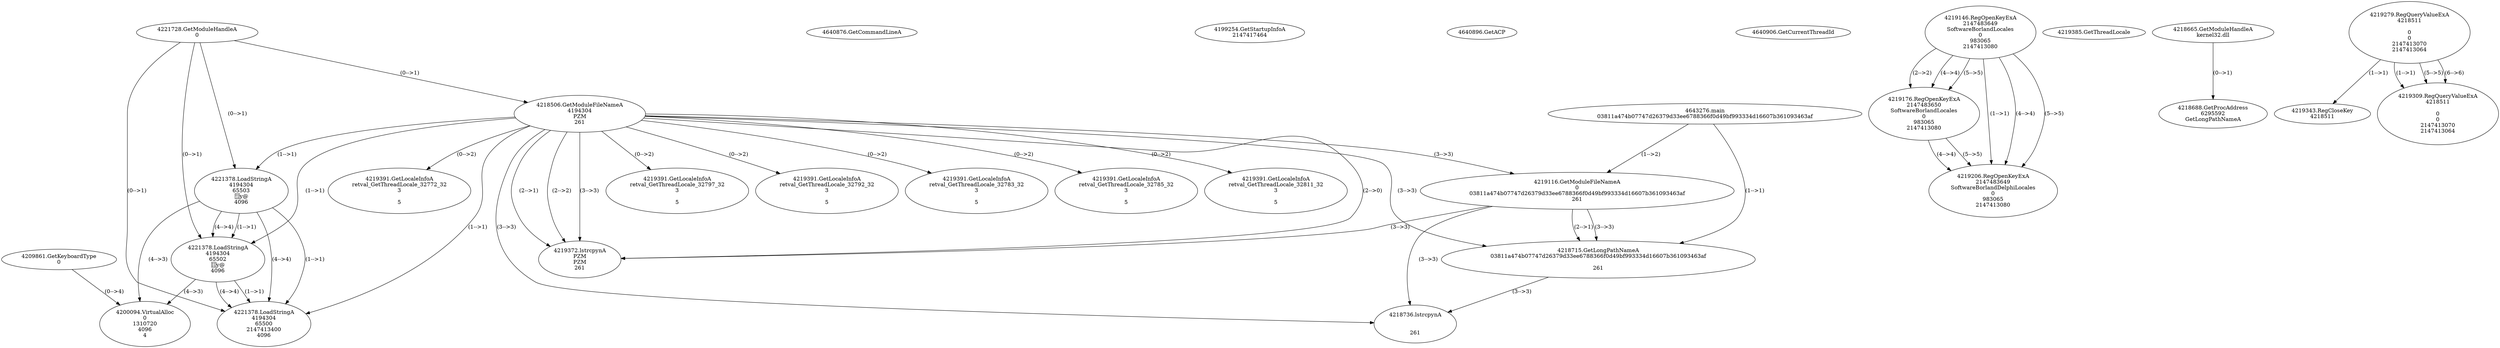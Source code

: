 // Global SCDG with merge call
digraph {
	0 [label="4643276.main
03811a474b07747d26379d33ee6788366f0d49bf993334d16607b361093463af"]
	1 [label="4221728.GetModuleHandleA
0"]
	2 [label="4209861.GetKeyboardType
0"]
	3 [label="4640876.GetCommandLineA
"]
	4 [label="4199254.GetStartupInfoA
2147417464"]
	5 [label="4640896.GetACP
"]
	6 [label="4640906.GetCurrentThreadId
"]
	7 [label="4218506.GetModuleFileNameA
4194304
PZM
261"]
	1 -> 7 [label="(0-->1)"]
	8 [label="4219116.GetModuleFileNameA
0
03811a474b07747d26379d33ee6788366f0d49bf993334d16607b361093463af
261"]
	0 -> 8 [label="(1-->2)"]
	7 -> 8 [label="(3-->3)"]
	9 [label="4219146.RegOpenKeyExA
2147483649
Software\Borland\Locales
0
983065
2147413080"]
	10 [label="4219176.RegOpenKeyExA
2147483650
Software\Borland\Locales
0
983065
2147413080"]
	9 -> 10 [label="(2-->2)"]
	9 -> 10 [label="(4-->4)"]
	9 -> 10 [label="(5-->5)"]
	11 [label="4219206.RegOpenKeyExA
2147483649
Software\Borland\Delphi\Locales
0
983065
2147413080"]
	9 -> 11 [label="(1-->1)"]
	9 -> 11 [label="(4-->4)"]
	10 -> 11 [label="(4-->4)"]
	9 -> 11 [label="(5-->5)"]
	10 -> 11 [label="(5-->5)"]
	12 [label="4219372.lstrcpynA
PZM
PZM
261"]
	7 -> 12 [label="(2-->1)"]
	7 -> 12 [label="(2-->2)"]
	7 -> 12 [label="(3-->3)"]
	8 -> 12 [label="(3-->3)"]
	7 -> 12 [label="(2-->0)"]
	13 [label="4219385.GetThreadLocale
"]
	14 [label="4219391.GetLocaleInfoA
retval_GetThreadLocale_32772_32
3

5"]
	7 -> 14 [label="(0-->2)"]
	15 [label="4221378.LoadStringA
4194304
65503
y@
4096"]
	1 -> 15 [label="(0-->1)"]
	7 -> 15 [label="(1-->1)"]
	16 [label="4221378.LoadStringA
4194304
65502
y@
4096"]
	1 -> 16 [label="(0-->1)"]
	7 -> 16 [label="(1-->1)"]
	15 -> 16 [label="(1-->1)"]
	15 -> 16 [label="(4-->4)"]
	17 [label="4200094.VirtualAlloc
0
1310720
4096
4"]
	15 -> 17 [label="(4-->3)"]
	16 -> 17 [label="(4-->3)"]
	2 -> 17 [label="(0-->4)"]
	18 [label="4218665.GetModuleHandleA
kernel32.dll"]
	19 [label="4218688.GetProcAddress
6295592
GetLongPathNameA"]
	18 -> 19 [label="(0-->1)"]
	20 [label="4218715.GetLongPathNameA
03811a474b07747d26379d33ee6788366f0d49bf993334d16607b361093463af

261"]
	0 -> 20 [label="(1-->1)"]
	8 -> 20 [label="(2-->1)"]
	7 -> 20 [label="(3-->3)"]
	8 -> 20 [label="(3-->3)"]
	21 [label="4218736.lstrcpynA


261"]
	7 -> 21 [label="(3-->3)"]
	8 -> 21 [label="(3-->3)"]
	20 -> 21 [label="(3-->3)"]
	22 [label="4219279.RegQueryValueExA
4218511

0
0
2147413070
2147413064"]
	23 [label="4219343.RegCloseKey
4218511"]
	22 -> 23 [label="(1-->1)"]
	24 [label="4219391.GetLocaleInfoA
retval_GetThreadLocale_32797_32
3

5"]
	7 -> 24 [label="(0-->2)"]
	25 [label="4219309.RegQueryValueExA
4218511

0
0
2147413070
2147413064"]
	22 -> 25 [label="(1-->1)"]
	22 -> 25 [label="(5-->5)"]
	22 -> 25 [label="(6-->6)"]
	26 [label="4219391.GetLocaleInfoA
retval_GetThreadLocale_32792_32
3

5"]
	7 -> 26 [label="(0-->2)"]
	27 [label="4219391.GetLocaleInfoA
retval_GetThreadLocale_32783_32
3

5"]
	7 -> 27 [label="(0-->2)"]
	28 [label="4219391.GetLocaleInfoA
retval_GetThreadLocale_32785_32
3

5"]
	7 -> 28 [label="(0-->2)"]
	29 [label="4221378.LoadStringA
4194304
65500
2147413400
4096"]
	1 -> 29 [label="(0-->1)"]
	7 -> 29 [label="(1-->1)"]
	15 -> 29 [label="(1-->1)"]
	16 -> 29 [label="(1-->1)"]
	15 -> 29 [label="(4-->4)"]
	16 -> 29 [label="(4-->4)"]
	30 [label="4219391.GetLocaleInfoA
retval_GetThreadLocale_32811_32
3

5"]
	7 -> 30 [label="(0-->2)"]
}

